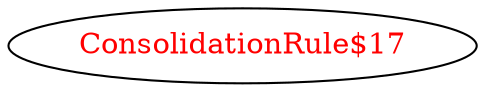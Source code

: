digraph dependencyGraph {
 concentrate=true;
 ranksep="2.0";
 rankdir="LR"; 
 splines="ortho";
"ConsolidationRule$17" [fontcolor="red"];
}
